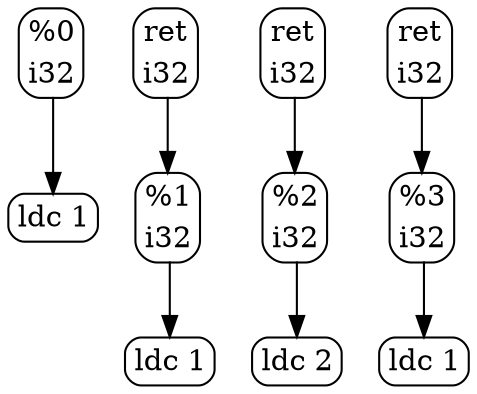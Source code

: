 digraph
{
    "%0" [ label = <<table border="1" cellborder="0" cellpadding="2" cellspacing="1" style="ROUNDED"><tr><td colspan="0" rowspan="0"><font>%0</font></td></tr><tr><td colspan="0" port="0" rowspan="1"><font>i32</font></td></tr></table>>, shape = plain, style = rounded ]
    "Auto[2]" [ label = <<table border="1" cellborder="0" cellpadding="2" cellspacing="1" style="ROUNDED"><tr><td colspan="1" rowspan="0"><font>ldc 1</font></td></tr></table>>, shape = plain, style = rounded ]
    "%1" [ label = <<table border="1" cellborder="0" cellpadding="2" cellspacing="1" style="ROUNDED"><tr><td colspan="0" rowspan="0"><font>%1</font></td></tr><tr><td colspan="0" port="0" rowspan="1"><font>i32</font></td></tr></table>>, shape = plain, style = rounded ]
    "Auto[4]" [ label = <<table border="1" cellborder="0" cellpadding="2" cellspacing="1" style="ROUNDED"><tr><td colspan="1" rowspan="0"><font>ldc 1</font></td></tr></table>>, shape = plain, style = rounded ]
    "Auto[5]" [ label = <<table border="1" cellborder="0" cellpadding="2" cellspacing="1" style="ROUNDED"><tr><td colspan="1" rowspan="0"><font>ret</font></td></tr><tr><td colspan="1" port="0" rowspan="1"><font>i32</font></td></tr></table>>, shape = plain, style = rounded ]
    "%2" [ label = <<table border="1" cellborder="0" cellpadding="2" cellspacing="1" style="ROUNDED"><tr><td colspan="0" rowspan="0"><font>%2</font></td></tr><tr><td colspan="0" port="0" rowspan="1"><font>i32</font></td></tr></table>>, shape = plain, style = rounded ]
    "Auto[8]" [ label = <<table border="1" cellborder="0" cellpadding="2" cellspacing="1" style="ROUNDED"><tr><td colspan="1" rowspan="0"><font>ldc 2</font></td></tr></table>>, shape = plain, style = rounded ]
    "Auto[9]" [ label = <<table border="1" cellborder="0" cellpadding="2" cellspacing="1" style="ROUNDED"><tr><td colspan="1" rowspan="0"><font>ret</font></td></tr><tr><td colspan="1" port="0" rowspan="1"><font>i32</font></td></tr></table>>, shape = plain, style = rounded ]
    "%3" [ label = <<table border="1" cellborder="0" cellpadding="2" cellspacing="1" style="ROUNDED"><tr><td colspan="0" rowspan="0"><font>%3</font></td></tr><tr><td colspan="0" port="0" rowspan="1"><font>i32</font></td></tr></table>>, shape = plain, style = rounded ]
    "Auto[12]" [ label = <<table border="1" cellborder="0" cellpadding="2" cellspacing="1" style="ROUNDED"><tr><td colspan="1" rowspan="0"><font>ldc 1</font></td></tr></table>>, shape = plain, style = rounded ]
    "Auto[13]" [ label = <<table border="1" cellborder="0" cellpadding="2" cellspacing="1" style="ROUNDED"><tr><td colspan="1" rowspan="0"><font>ret</font></td></tr><tr><td colspan="1" port="0" rowspan="1"><font>i32</font></td></tr></table>>, shape = plain, style = rounded ]

    "%0":0:_ -> "Auto[2]"
    "%1":0:_ -> "Auto[4]"
    "Auto[5]":0:_ -> "%1" [ color = "", fillcolor = black ]
    "%2":0:_ -> "Auto[8]"
    "Auto[9]":0:_ -> "%2" [ color = "", fillcolor = black ]
    "%3":0:_ -> "Auto[12]"
    "Auto[13]":0:_ -> "%3" [ color = "", fillcolor = black ]
}